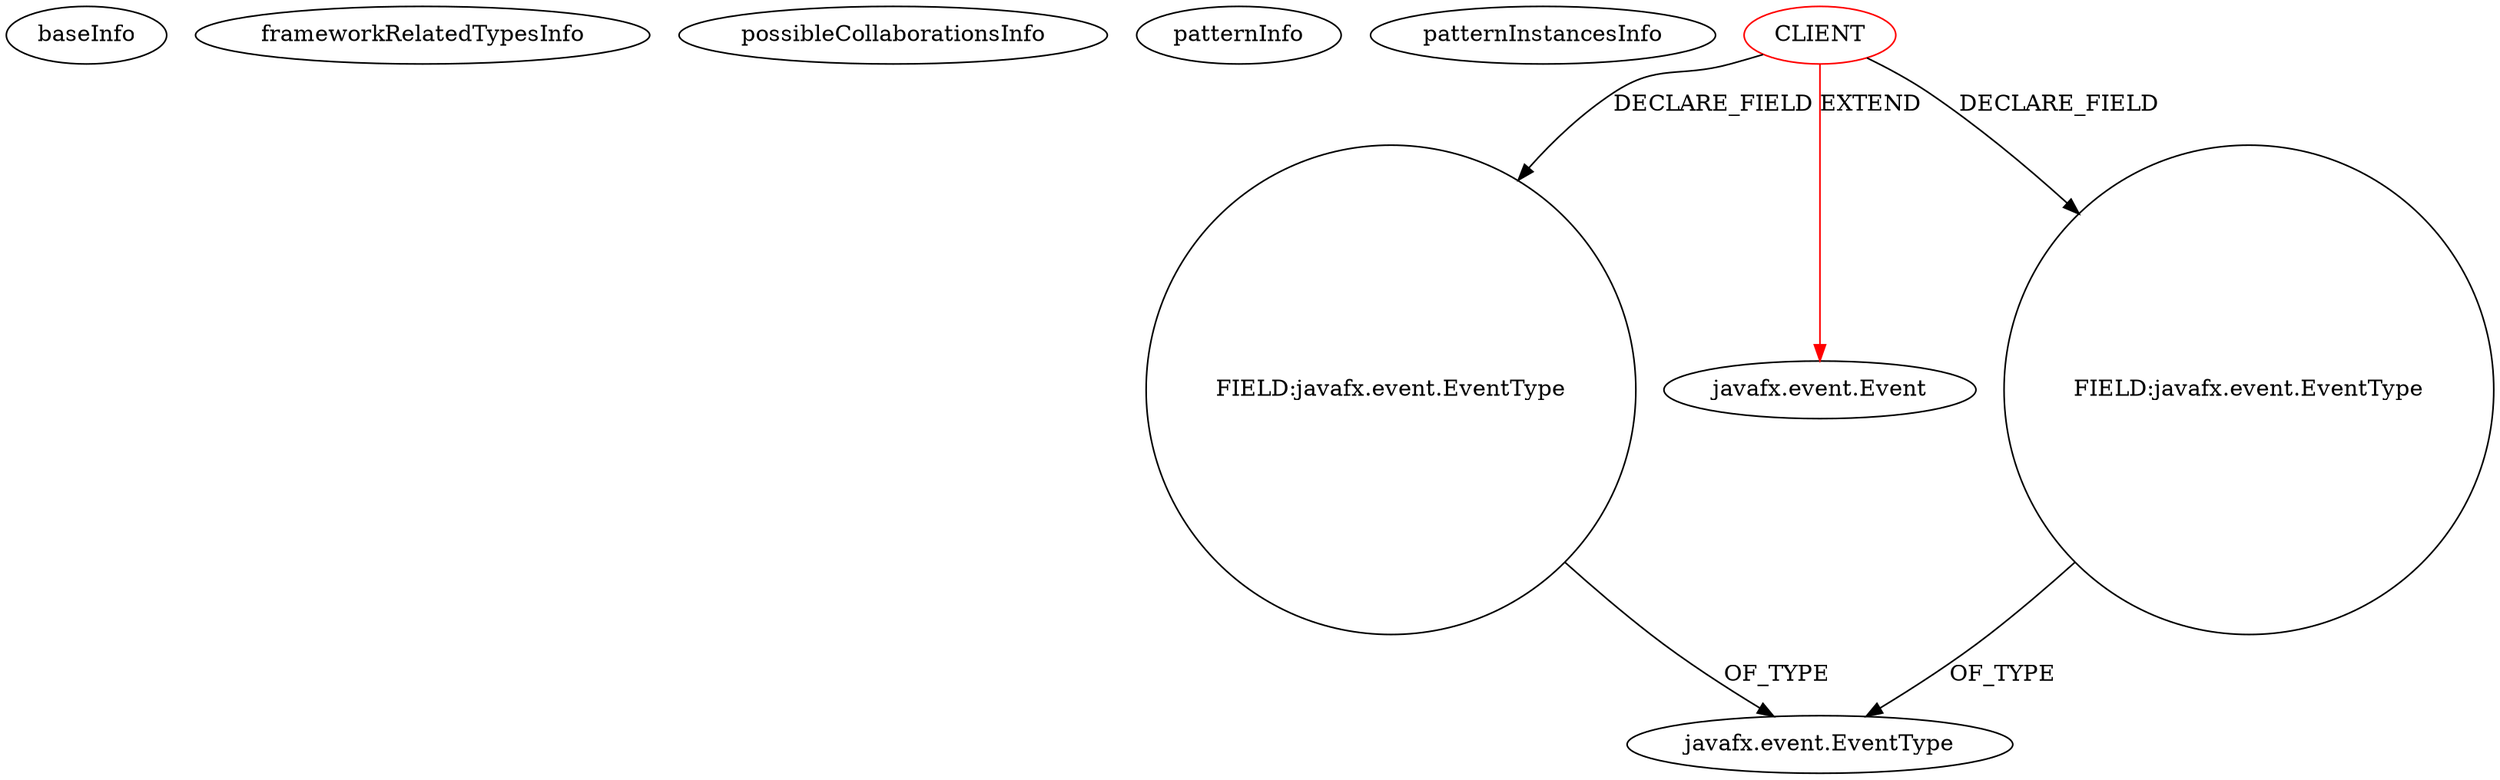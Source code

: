 digraph {
baseInfo[graphId=3760,category="pattern",isAnonymous=false,possibleRelation=false]
frameworkRelatedTypesInfo[0="javafx.event.Event"]
possibleCollaborationsInfo[]
patternInfo[frequency=4.0,patternRootClient=0]
patternInstancesInfo[0="mfischbo-fxplumber~/mfischbo-fxplumber/fxplumber-master/fxplumber/src/main/java/de/artignition/fxplumber/event/ConnectorEvent.java~ConnectorEvent~3610",1="mfischbo-fxplumber~/mfischbo-fxplumber/fxplumber-master/fxplumber/src/main/java/de/artignition/fxplumber/event/ConnectionEvent.java~ConnectionEvent~3608",2="abuczko-JFXDockManager~/abuczko-JFXDockManager/JFXDockManager-master/JFXDockManager/src/controller/event/DockPanelModificationEvent.java~DockPanelModificationEvent~1689",3="mfischbo-fxplumber~/mfischbo-fxplumber/fxplumber-master/fxplumber/src/main/java/de/artignition/fxplumber/event/NodeEvent.java~NodeEvent~3609"]
3[label="javafx.event.EventType",vertexType="FRAMEWORK_CLASS_TYPE",isFrameworkType=false]
8[label="FIELD:javafx.event.EventType",vertexType="FIELD_DECLARATION",isFrameworkType=false,shape=circle]
0[label="CLIENT",vertexType="ROOT_CLIENT_CLASS_DECLARATION",isFrameworkType=false,color=red]
1[label="javafx.event.Event",vertexType="FRAMEWORK_CLASS_TYPE",isFrameworkType=false]
6[label="FIELD:javafx.event.EventType",vertexType="FIELD_DECLARATION",isFrameworkType=false,shape=circle]
0->8[label="DECLARE_FIELD"]
0->6[label="DECLARE_FIELD"]
8->3[label="OF_TYPE"]
0->1[label="EXTEND",color=red]
6->3[label="OF_TYPE"]
}
